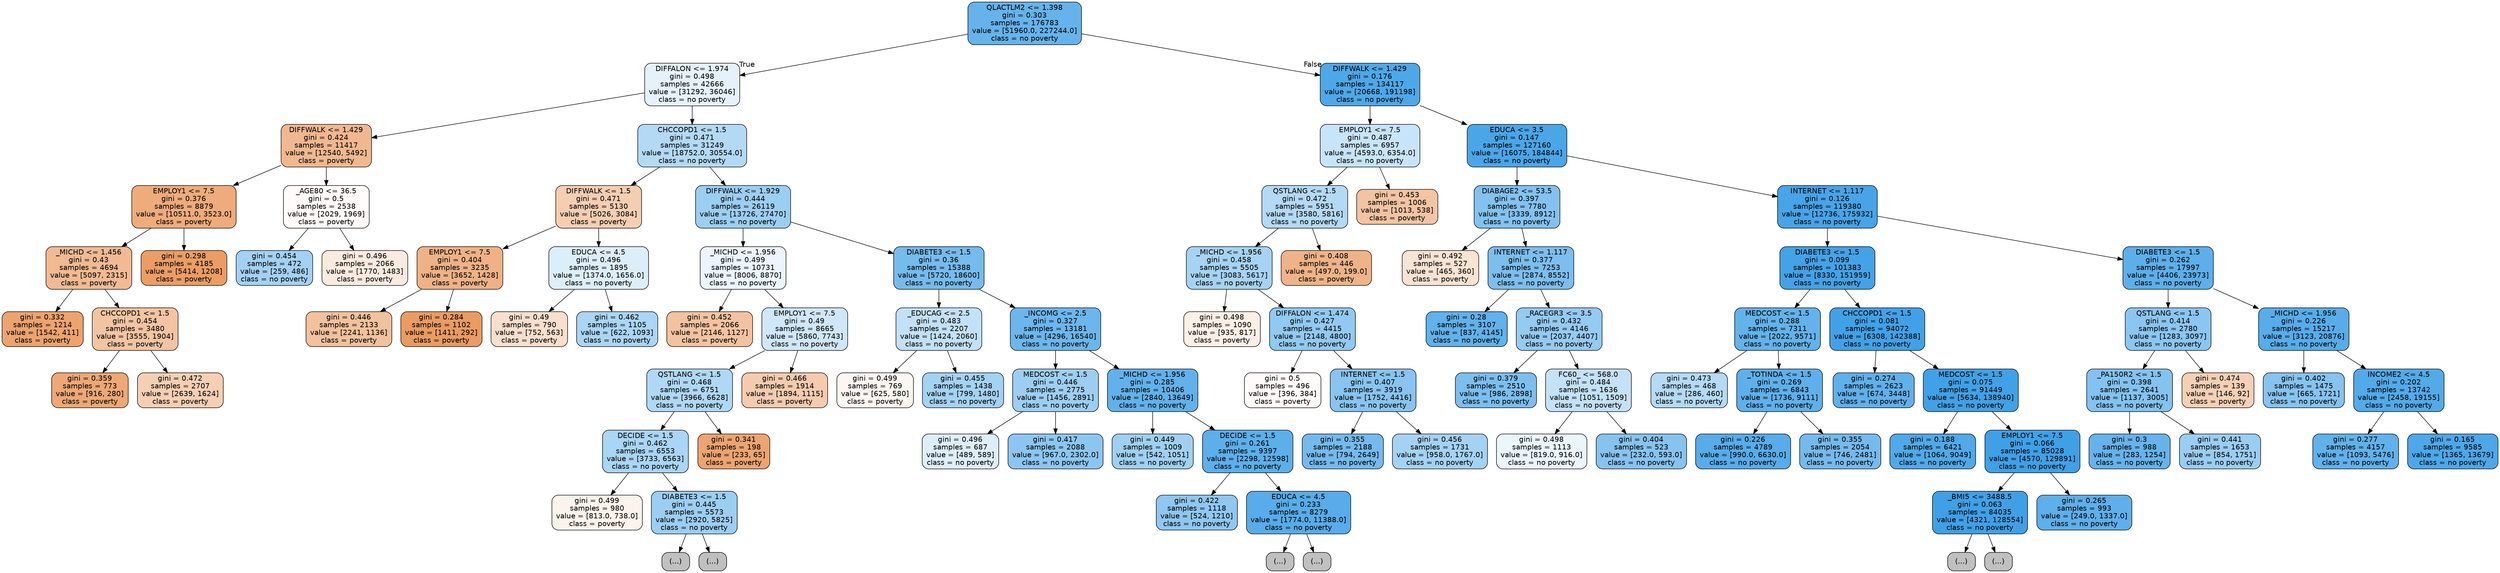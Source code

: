 digraph Tree {
node [shape=box, style="filled, rounded", color="black", fontname="helvetica"] ;
edge [fontname="helvetica"] ;
0 [label="QLACTLM2 <= 1.398\ngini = 0.303\nsamples = 176783\nvalue = [51960.0, 227244.0]\nclass = no poverty", fillcolor="#66b3eb"] ;
1 [label="DIFFALON <= 1.974\ngini = 0.498\nsamples = 42666\nvalue = [31292, 36046]\nclass = no poverty", fillcolor="#e5f2fc"] ;
0 -> 1 [labeldistance=2.5, labelangle=45, headlabel="True"] ;
3 [label="DIFFWALK <= 1.429\ngini = 0.424\nsamples = 11417\nvalue = [12540, 5492]\nclass = poverty", fillcolor="#f0b890"] ;
1 -> 3 ;
17 [label="EMPLOY1 <= 7.5\ngini = 0.376\nsamples = 8879\nvalue = [10511.0, 3523.0]\nclass = poverty", fillcolor="#eeab7b"] ;
3 -> 17 ;
43 [label="_MICHD <= 1.456\ngini = 0.43\nsamples = 4694\nvalue = [5097, 2315]\nclass = poverty", fillcolor="#f1ba93"] ;
17 -> 43 ;
69 [label="gini = 0.332\nsamples = 1214\nvalue = [1542, 411]\nclass = poverty", fillcolor="#eca36e"] ;
43 -> 69 ;
70 [label="CHCCOPD1 <= 1.5\ngini = 0.454\nsamples = 3480\nvalue = [3555, 1904]\nclass = poverty", fillcolor="#f3c4a3"] ;
43 -> 70 ;
95 [label="gini = 0.359\nsamples = 773\nvalue = [916, 280]\nclass = poverty", fillcolor="#eda876"] ;
70 -> 95 ;
96 [label="gini = 0.472\nsamples = 2707\nvalue = [2639, 1624]\nclass = poverty", fillcolor="#f5cfb3"] ;
70 -> 96 ;
44 [label="gini = 0.298\nsamples = 4185\nvalue = [5414, 1208]\nclass = poverty", fillcolor="#eb9d65"] ;
17 -> 44 ;
18 [label="_AGE80 <= 36.5\ngini = 0.5\nsamples = 2538\nvalue = [2029, 1969]\nclass = poverty", fillcolor="#fefbf9"] ;
3 -> 18 ;
81 [label="gini = 0.454\nsamples = 472\nvalue = [259, 486]\nclass = no poverty", fillcolor="#a3d1f3"] ;
18 -> 81 ;
82 [label="gini = 0.496\nsamples = 2066\nvalue = [1770, 1483]\nclass = poverty", fillcolor="#fbebdf"] ;
18 -> 82 ;
4 [label="CHCCOPD1 <= 1.5\ngini = 0.471\nsamples = 31249\nvalue = [18752.0, 30554.0]\nclass = no poverty", fillcolor="#b3d9f5"] ;
1 -> 4 ;
7 [label="DIFFWALK <= 1.5\ngini = 0.471\nsamples = 5130\nvalue = [5026, 3084]\nclass = poverty", fillcolor="#f5ceb2"] ;
4 -> 7 ;
19 [label="EMPLOY1 <= 7.5\ngini = 0.404\nsamples = 3235\nvalue = [3652, 1428]\nclass = poverty", fillcolor="#efb286"] ;
7 -> 19 ;
67 [label="gini = 0.446\nsamples = 2133\nvalue = [2241, 1136]\nclass = poverty", fillcolor="#f2c19d"] ;
19 -> 67 ;
68 [label="gini = 0.284\nsamples = 1102\nvalue = [1411, 292]\nclass = poverty", fillcolor="#ea9b62"] ;
19 -> 68 ;
20 [label="EDUCA <= 4.5\ngini = 0.496\nsamples = 1895\nvalue = [1374.0, 1656.0]\nclass = no poverty", fillcolor="#ddeefb"] ;
7 -> 20 ;
65 [label="gini = 0.49\nsamples = 790\nvalue = [752, 563]\nclass = poverty", fillcolor="#f8dfcd"] ;
20 -> 65 ;
66 [label="gini = 0.462\nsamples = 1105\nvalue = [622, 1093]\nclass = no poverty", fillcolor="#aad5f4"] ;
20 -> 66 ;
8 [label="DIFFWALK <= 1.929\ngini = 0.444\nsamples = 26119\nvalue = [13726, 27470]\nclass = no poverty", fillcolor="#9ccef2"] ;
4 -> 8 ;
9 [label="_MICHD <= 1.956\ngini = 0.499\nsamples = 10731\nvalue = [8006, 8870]\nclass = no poverty", fillcolor="#ecf5fc"] ;
8 -> 9 ;
21 [label="gini = 0.452\nsamples = 2066\nvalue = [2146, 1127]\nclass = poverty", fillcolor="#f3c3a1"] ;
9 -> 21 ;
22 [label="EMPLOY1 <= 7.5\ngini = 0.49\nsamples = 8665\nvalue = [5860, 7743]\nclass = no poverty", fillcolor="#cfe7f9"] ;
9 -> 22 ;
23 [label="QSTLANG <= 1.5\ngini = 0.468\nsamples = 6751\nvalue = [3966, 6628]\nclass = no poverty", fillcolor="#afd8f5"] ;
22 -> 23 ;
47 [label="DECIDE <= 1.5\ngini = 0.462\nsamples = 6553\nvalue = [3733, 6563]\nclass = no poverty", fillcolor="#aad5f4"] ;
23 -> 47 ;
53 [label="gini = 0.499\nsamples = 980\nvalue = [813.0, 738.0]\nclass = poverty", fillcolor="#fdf3ed"] ;
47 -> 53 ;
54 [label="DIABETE3 <= 1.5\ngini = 0.445\nsamples = 5573\nvalue = [2920, 5825]\nclass = no poverty", fillcolor="#9ccef2"] ;
47 -> 54 ;
57 [label="(...)", fillcolor="#C0C0C0"] ;
54 -> 57 ;
58 [label="(...)", fillcolor="#C0C0C0"] ;
54 -> 58 ;
48 [label="gini = 0.341\nsamples = 198\nvalue = [233, 65]\nclass = poverty", fillcolor="#eca470"] ;
23 -> 48 ;
24 [label="gini = 0.466\nsamples = 1914\nvalue = [1894, 1115]\nclass = poverty", fillcolor="#f4cbae"] ;
22 -> 24 ;
10 [label="DIABETE3 <= 1.5\ngini = 0.36\nsamples = 15388\nvalue = [5720, 18600]\nclass = no poverty", fillcolor="#76bbed"] ;
8 -> 10 ;
25 [label="_EDUCAG <= 2.5\ngini = 0.483\nsamples = 2207\nvalue = [1424, 2060]\nclass = no poverty", fillcolor="#c2e1f7"] ;
10 -> 25 ;
85 [label="gini = 0.499\nsamples = 769\nvalue = [625, 580]\nclass = poverty", fillcolor="#fdf6f1"] ;
25 -> 85 ;
86 [label="gini = 0.455\nsamples = 1438\nvalue = [799, 1480]\nclass = no poverty", fillcolor="#a4d2f3"] ;
25 -> 86 ;
26 [label="_INCOMG <= 2.5\ngini = 0.327\nsamples = 13181\nvalue = [4296, 16540]\nclass = no poverty", fillcolor="#6cb6ec"] ;
10 -> 26 ;
31 [label="MEDCOST <= 1.5\ngini = 0.446\nsamples = 2775\nvalue = [1456, 2891]\nclass = no poverty", fillcolor="#9dcef2"] ;
26 -> 31 ;
93 [label="gini = 0.496\nsamples = 687\nvalue = [489, 589]\nclass = no poverty", fillcolor="#ddeefb"] ;
31 -> 93 ;
94 [label="gini = 0.417\nsamples = 2088\nvalue = [967.0, 2302.0]\nclass = no poverty", fillcolor="#8cc6f0"] ;
31 -> 94 ;
32 [label="_MICHD <= 1.956\ngini = 0.285\nsamples = 10406\nvalue = [2840, 13649]\nclass = no poverty", fillcolor="#62b1ea"] ;
26 -> 32 ;
49 [label="gini = 0.449\nsamples = 1009\nvalue = [542, 1051]\nclass = no poverty", fillcolor="#9fd0f2"] ;
32 -> 49 ;
50 [label="DECIDE <= 1.5\ngini = 0.261\nsamples = 9397\nvalue = [2298, 12598]\nclass = no poverty", fillcolor="#5dafea"] ;
32 -> 50 ;
55 [label="gini = 0.422\nsamples = 1118\nvalue = [524, 1210]\nclass = no poverty", fillcolor="#8fc7f0"] ;
50 -> 55 ;
56 [label="EDUCA <= 4.5\ngini = 0.233\nsamples = 8279\nvalue = [1774.0, 11388.0]\nclass = no poverty", fillcolor="#58ace9"] ;
50 -> 56 ;
89 [label="(...)", fillcolor="#C0C0C0"] ;
56 -> 89 ;
90 [label="(...)", fillcolor="#C0C0C0"] ;
56 -> 90 ;
2 [label="DIFFWALK <= 1.429\ngini = 0.176\nsamples = 134117\nvalue = [20668, 191198]\nclass = no poverty", fillcolor="#4ea8e8"] ;
0 -> 2 [labeldistance=2.5, labelangle=-45, headlabel="False"] ;
5 [label="EMPLOY1 <= 7.5\ngini = 0.487\nsamples = 6957\nvalue = [4593.0, 6354.0]\nclass = no poverty", fillcolor="#c8e4f8"] ;
2 -> 5 ;
27 [label="QSTLANG <= 1.5\ngini = 0.472\nsamples = 5951\nvalue = [3580, 5816]\nclass = no poverty", fillcolor="#b3d9f5"] ;
5 -> 27 ;
33 [label="_MICHD <= 1.956\ngini = 0.458\nsamples = 5505\nvalue = [3083, 5617]\nclass = no poverty", fillcolor="#a6d3f3"] ;
27 -> 33 ;
37 [label="gini = 0.498\nsamples = 1090\nvalue = [935, 817]\nclass = poverty", fillcolor="#fcefe6"] ;
33 -> 37 ;
38 [label="DIFFALON <= 1.474\ngini = 0.427\nsamples = 4415\nvalue = [2148, 4800]\nclass = no poverty", fillcolor="#92c9f1"] ;
33 -> 38 ;
63 [label="gini = 0.5\nsamples = 496\nvalue = [396, 384]\nclass = poverty", fillcolor="#fefbf9"] ;
38 -> 63 ;
64 [label="INTERNET <= 1.5\ngini = 0.407\nsamples = 3919\nvalue = [1752, 4416]\nclass = no poverty", fillcolor="#88c4ef"] ;
38 -> 64 ;
87 [label="gini = 0.355\nsamples = 2188\nvalue = [794, 2649]\nclass = no poverty", fillcolor="#74baed"] ;
64 -> 87 ;
88 [label="gini = 0.456\nsamples = 1731\nvalue = [958.0, 1767.0]\nclass = no poverty", fillcolor="#a4d2f3"] ;
64 -> 88 ;
34 [label="gini = 0.408\nsamples = 446\nvalue = [497.0, 199.0]\nclass = poverty", fillcolor="#efb388"] ;
27 -> 34 ;
28 [label="gini = 0.453\nsamples = 1006\nvalue = [1013, 538]\nclass = poverty", fillcolor="#f3c4a2"] ;
5 -> 28 ;
6 [label="EDUCA <= 3.5\ngini = 0.147\nsamples = 127160\nvalue = [16075, 184844]\nclass = no poverty", fillcolor="#4aa6e7"] ;
2 -> 6 ;
11 [label="DIABAGE2 <= 53.5\ngini = 0.397\nsamples = 7780\nvalue = [3339, 8912]\nclass = no poverty", fillcolor="#83c2ef"] ;
6 -> 11 ;
35 [label="gini = 0.492\nsamples = 527\nvalue = [465, 360]\nclass = poverty", fillcolor="#f9e3d2"] ;
11 -> 35 ;
36 [label="INTERNET <= 1.117\ngini = 0.377\nsamples = 7253\nvalue = [2874, 8552]\nclass = no poverty", fillcolor="#7cbeee"] ;
11 -> 36 ;
41 [label="gini = 0.28\nsamples = 3107\nvalue = [837, 4145]\nclass = no poverty", fillcolor="#61b1ea"] ;
36 -> 41 ;
42 [label="_RACEGR3 <= 3.5\ngini = 0.432\nsamples = 4146\nvalue = [2037, 4407]\nclass = no poverty", fillcolor="#95caf1"] ;
36 -> 42 ;
59 [label="gini = 0.379\nsamples = 2510\nvalue = [986, 2898]\nclass = no poverty", fillcolor="#7cbeee"] ;
42 -> 59 ;
60 [label="FC60_ <= 568.0\ngini = 0.484\nsamples = 1636\nvalue = [1051, 1509]\nclass = no poverty", fillcolor="#c3e1f7"] ;
42 -> 60 ;
91 [label="gini = 0.498\nsamples = 1113\nvalue = [819.0, 916.0]\nclass = no poverty", fillcolor="#eaf5fc"] ;
60 -> 91 ;
92 [label="gini = 0.404\nsamples = 523\nvalue = [232.0, 593.0]\nclass = no poverty", fillcolor="#86c3ef"] ;
60 -> 92 ;
12 [label="INTERNET <= 1.117\ngini = 0.126\nsamples = 119380\nvalue = [12736, 175932]\nclass = no poverty", fillcolor="#47a4e7"] ;
6 -> 12 ;
13 [label="DIABETE3 <= 1.5\ngini = 0.099\nsamples = 101383\nvalue = [8330, 151959]\nclass = no poverty", fillcolor="#44a2e6"] ;
12 -> 13 ;
15 [label="MEDCOST <= 1.5\ngini = 0.288\nsamples = 7311\nvalue = [2022, 9571]\nclass = no poverty", fillcolor="#63b2ea"] ;
13 -> 15 ;
61 [label="gini = 0.473\nsamples = 468\nvalue = [286, 460]\nclass = no poverty", fillcolor="#b4daf5"] ;
15 -> 61 ;
62 [label="_TOTINDA <= 1.5\ngini = 0.269\nsamples = 6843\nvalue = [1736, 9111]\nclass = no poverty", fillcolor="#5fb0ea"] ;
15 -> 62 ;
83 [label="gini = 0.226\nsamples = 4789\nvalue = [990.0, 6630.0]\nclass = no poverty", fillcolor="#57ace9"] ;
62 -> 83 ;
84 [label="gini = 0.355\nsamples = 2054\nvalue = [746, 2481]\nclass = no poverty", fillcolor="#75baed"] ;
62 -> 84 ;
16 [label="CHCCOPD1 <= 1.5\ngini = 0.081\nsamples = 94072\nvalue = [6308, 142388]\nclass = no poverty", fillcolor="#42a1e6"] ;
13 -> 16 ;
39 [label="gini = 0.274\nsamples = 2623\nvalue = [674, 3448]\nclass = no poverty", fillcolor="#60b0ea"] ;
16 -> 39 ;
40 [label="MEDCOST <= 1.5\ngini = 0.075\nsamples = 91449\nvalue = [5634, 138940]\nclass = no poverty", fillcolor="#41a1e6"] ;
16 -> 40 ;
51 [label="gini = 0.188\nsamples = 6421\nvalue = [1064, 9049]\nclass = no poverty", fillcolor="#50a9e8"] ;
40 -> 51 ;
52 [label="EMPLOY1 <= 7.5\ngini = 0.066\nsamples = 85028\nvalue = [4570, 129891]\nclass = no poverty", fillcolor="#40a0e6"] ;
40 -> 52 ;
75 [label="_BMI5 <= 3488.5\ngini = 0.063\nsamples = 84035\nvalue = [4321, 128554]\nclass = no poverty", fillcolor="#40a0e6"] ;
52 -> 75 ;
79 [label="(...)", fillcolor="#C0C0C0"] ;
75 -> 79 ;
80 [label="(...)", fillcolor="#C0C0C0"] ;
75 -> 80 ;
76 [label="gini = 0.265\nsamples = 993\nvalue = [249.0, 1337.0]\nclass = no poverty", fillcolor="#5eafea"] ;
52 -> 76 ;
14 [label="DIABETE3 <= 1.5\ngini = 0.262\nsamples = 17997\nvalue = [4406, 23973]\nclass = no poverty", fillcolor="#5dafea"] ;
12 -> 14 ;
29 [label="QSTLANG <= 1.5\ngini = 0.414\nsamples = 2780\nvalue = [1283, 3097]\nclass = no poverty", fillcolor="#8bc6f0"] ;
14 -> 29 ;
73 [label="_PA150R2 <= 1.5\ngini = 0.398\nsamples = 2641\nvalue = [1137, 3005]\nclass = no poverty", fillcolor="#84c2ef"] ;
29 -> 73 ;
97 [label="gini = 0.3\nsamples = 988\nvalue = [283, 1254]\nclass = no poverty", fillcolor="#66b3eb"] ;
73 -> 97 ;
98 [label="gini = 0.441\nsamples = 1653\nvalue = [854, 1751]\nclass = no poverty", fillcolor="#9acdf2"] ;
73 -> 98 ;
74 [label="gini = 0.474\nsamples = 139\nvalue = [146, 92]\nclass = poverty", fillcolor="#f5d0b6"] ;
29 -> 74 ;
30 [label="_MICHD <= 1.956\ngini = 0.226\nsamples = 15217\nvalue = [3123, 20876]\nclass = no poverty", fillcolor="#57ace9"] ;
14 -> 30 ;
45 [label="gini = 0.402\nsamples = 1475\nvalue = [665, 1721]\nclass = no poverty", fillcolor="#86c3ef"] ;
30 -> 45 ;
46 [label="INCOME2 <= 4.5\ngini = 0.202\nsamples = 13742\nvalue = [2458, 19155]\nclass = no poverty", fillcolor="#52aae8"] ;
30 -> 46 ;
71 [label="gini = 0.277\nsamples = 4157\nvalue = [1093, 5476]\nclass = no poverty", fillcolor="#61b1ea"] ;
46 -> 71 ;
72 [label="gini = 0.165\nsamples = 9585\nvalue = [1365, 13679]\nclass = no poverty", fillcolor="#4da7e8"] ;
46 -> 72 ;
}